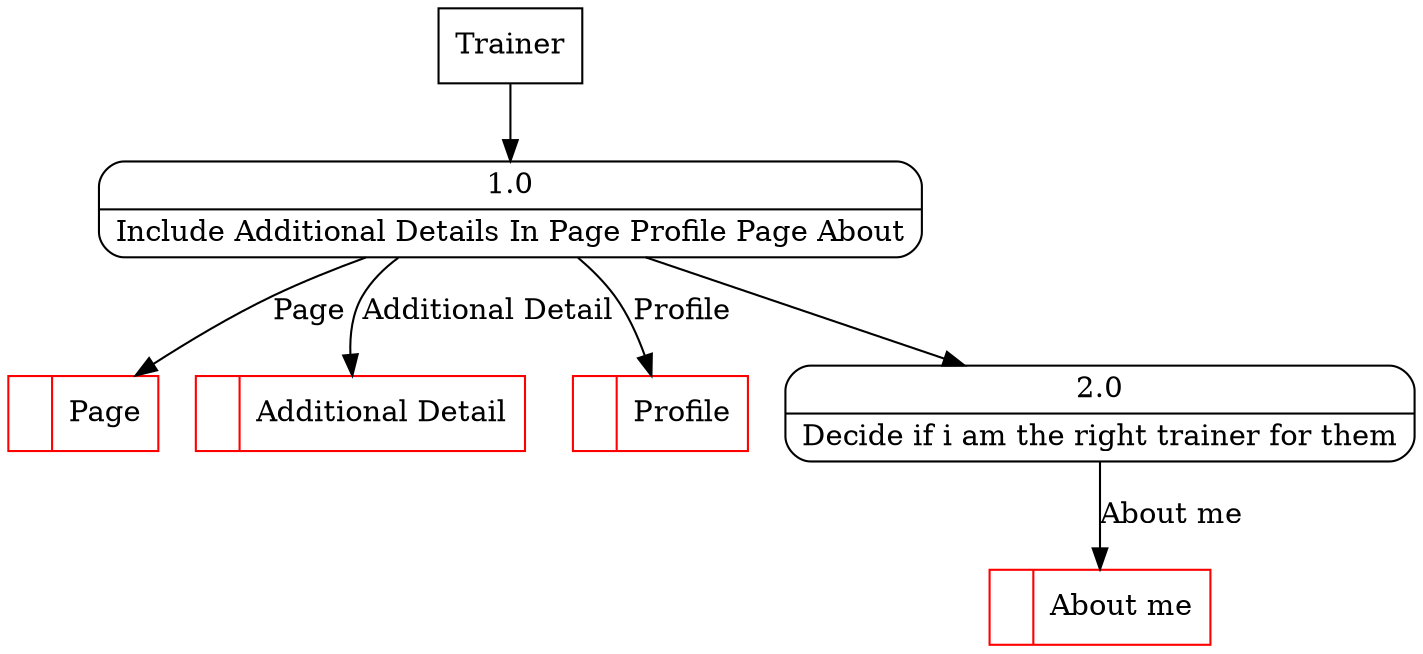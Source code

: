 digraph dfd2{ 
node[shape=record]
200 [label="<f0>  |<f1> Page " color=red];
201 [label="<f0>  |<f1> Additional Detail " color=red];
202 [label="<f0>  |<f1> Profile " color=red];
203 [label="Trainer" shape=box];
204 [label="{<f0> 1.0|<f1> Include Additional Details In Page Profile Page About }" shape=Mrecord];
2 [label="{<f0> 2.0|<f1> Decide if i am the right trainer for them }" shape=Mrecord];
204 -> 2
1001 [label="<f0>  |<f1> About me " color=red];
2 -> 1001 [label="About me"]
203 -> 204
204 -> 201 [label="Additional Detail"]
204 -> 200 [label="Page"]
204 -> 202 [label="Profile"]
}